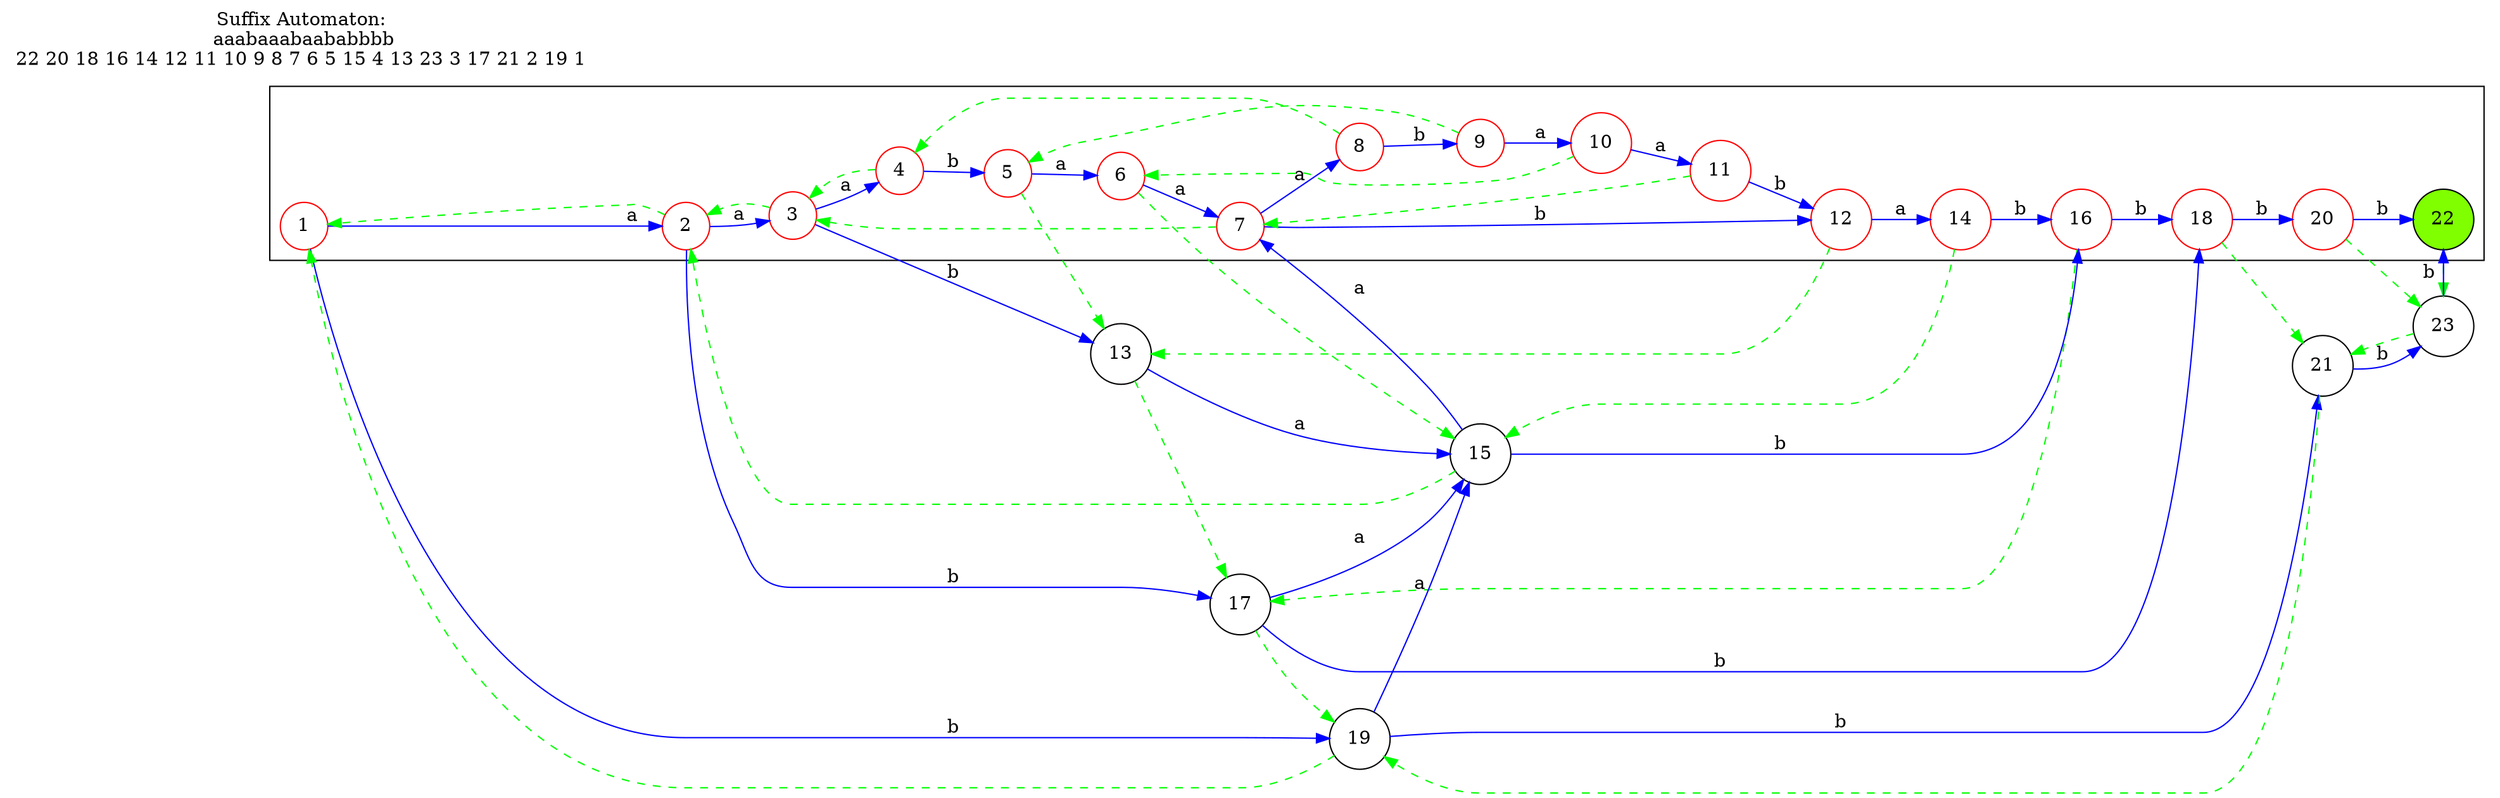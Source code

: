 digraph test{
    node[shape="circle"];
    subgraph cluster_sub{
      1,2,3,4,5,6,7,8,9,10,11,12,14,16,18,20,22;
    }
    rankdir=LR;
    1->2[color=blue,label="a";];
    1->19[color=blue,label="b";];
    2->3[color=blue,label="a";];
    2->17[color=blue,label="b";];
    3->4[color=blue,label="a";];
    3->13[color=blue,label="b";];
    4->5[color=blue,label="b";];
    5->6[color=blue,label="a";];
    6->7[color=blue,label="a";];
    7->8[color=blue,label="a";];
    7->12[color=blue,label="b";];
    8->9[color=blue,label="b";];
    9->10[color=blue,label="a";];
    10->11[color=blue,label="a";];
    11->12[color=blue,label="b";];
    12->14[color=blue,label="a";];
    13->15[color=blue,label="a";];
    14->16[color=blue,label="b";];
    15->7[color=blue,label="a";];
    15->16[color=blue,label="b";];
    16->18[color=blue,label="b";];
    17->15[color=blue,label="a";];
    17->18[color=blue,label="b";];
    18->20[color=blue,label="b";];
    19->15[color=blue,label="a";];
    19->21[color=blue,label="b";];
    20->22[color=blue,label="b";];
    21->23[color=blue,label="b";];
    23->22[color=blue,label="b";];
    2->1[color=green,style=dashed];
    3->2[color=green,style=dashed];
    4->3[color=green,style=dashed];
    5->13[color=green,style=dashed];
    6->15[color=green,style=dashed];
    7->3[color=green,style=dashed];
    8->4[color=green,style=dashed];
    9->5[color=green,style=dashed];
    10->6[color=green,style=dashed];
    11->7[color=green,style=dashed];
    12->13[color=green,style=dashed];
    13->17[color=green,style=dashed];
    14->15[color=green,style=dashed];
    15->2[color=green,style=dashed];
    16->17[color=green,style=dashed];
    17->19[color=green,style=dashed];
    18->21[color=green,style=dashed];
    19->1[color=green,style=dashed];
    20->23[color=green,style=dashed];
    21->19[color=green,style=dashed];
    22->23[color=green,style=dashed];
    23->21[color=green,style=dashed];
    1,2,3,4,5,6,7,8,9,10,11,12,14,16,18,20[color=red];
    22[style="filled",fillcolor="chartreuse"];
    "Suffix Automaton: \naaabaaabaababbbb\n22 20 18 16 14 12 11 10 9 8 7 6 5 15 4 13 23 3 17 21 2 19 1 "[shape=plaintext];
}